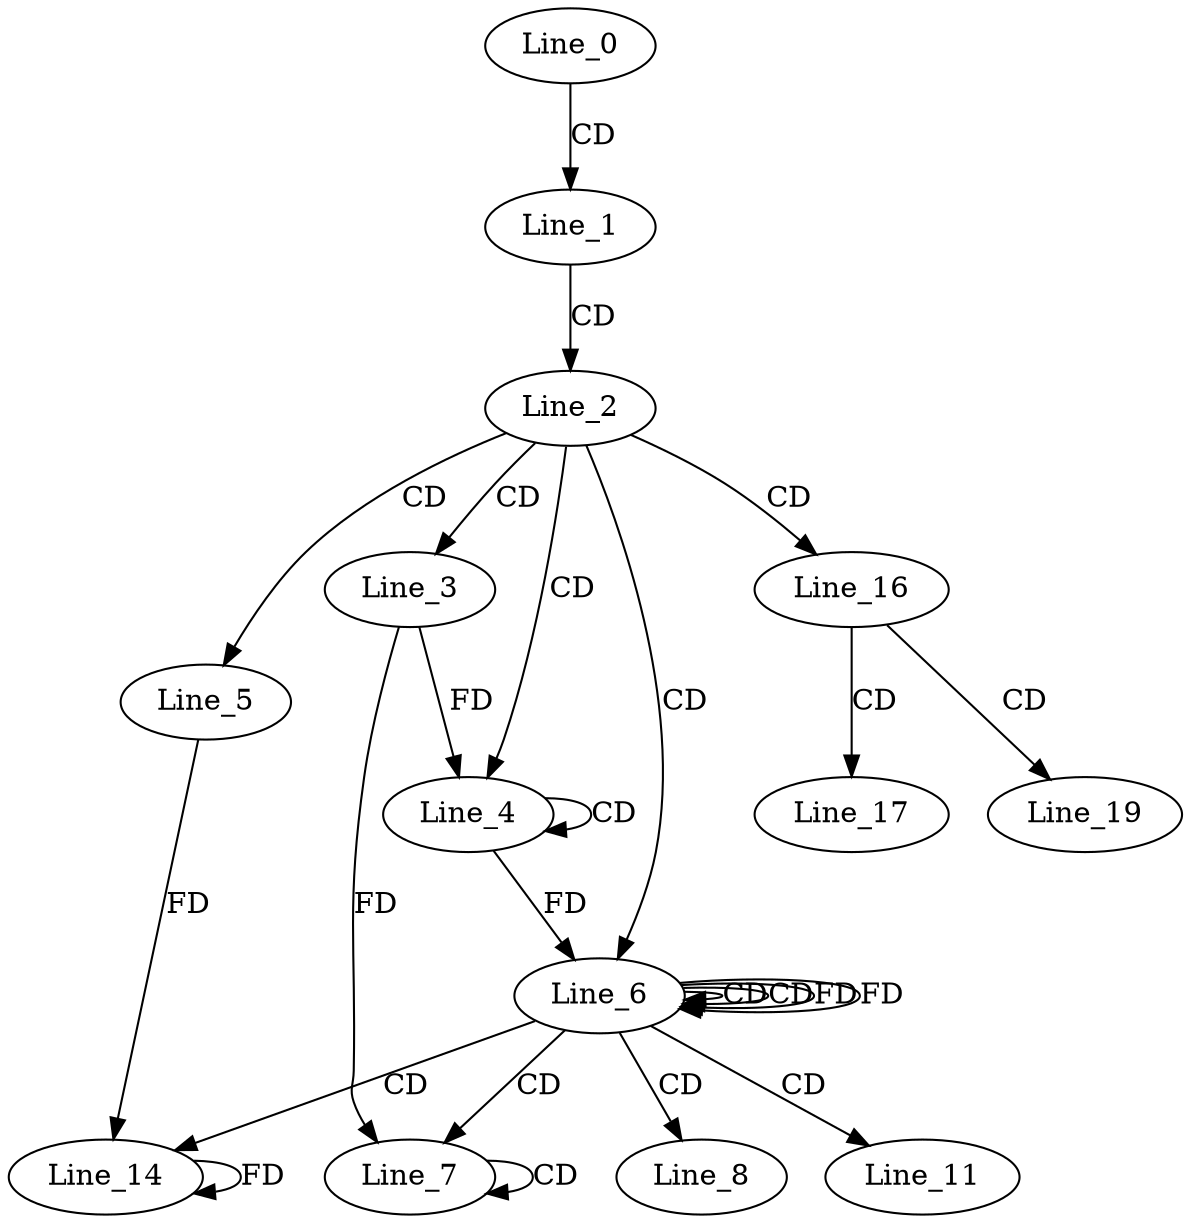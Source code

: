digraph G {
  Line_0;
  Line_1;
  Line_2;
  Line_3;
  Line_4;
  Line_4;
  Line_5;
  Line_6;
  Line_6;
  Line_6;
  Line_7;
  Line_7;
  Line_8;
  Line_11;
  Line_14;
  Line_16;
  Line_17;
  Line_19;
  Line_0 -> Line_1 [ label="CD" ];
  Line_1 -> Line_2 [ label="CD" ];
  Line_2 -> Line_3 [ label="CD" ];
  Line_2 -> Line_4 [ label="CD" ];
  Line_4 -> Line_4 [ label="CD" ];
  Line_3 -> Line_4 [ label="FD" ];
  Line_2 -> Line_5 [ label="CD" ];
  Line_2 -> Line_6 [ label="CD" ];
  Line_6 -> Line_6 [ label="CD" ];
  Line_4 -> Line_6 [ label="FD" ];
  Line_6 -> Line_6 [ label="CD" ];
  Line_6 -> Line_6 [ label="FD" ];
  Line_6 -> Line_7 [ label="CD" ];
  Line_7 -> Line_7 [ label="CD" ];
  Line_3 -> Line_7 [ label="FD" ];
  Line_6 -> Line_8 [ label="CD" ];
  Line_6 -> Line_11 [ label="CD" ];
  Line_6 -> Line_14 [ label="CD" ];
  Line_14 -> Line_14 [ label="FD" ];
  Line_5 -> Line_14 [ label="FD" ];
  Line_2 -> Line_16 [ label="CD" ];
  Line_16 -> Line_17 [ label="CD" ];
  Line_16 -> Line_19 [ label="CD" ];
  Line_6 -> Line_6 [ label="FD" ];
}
